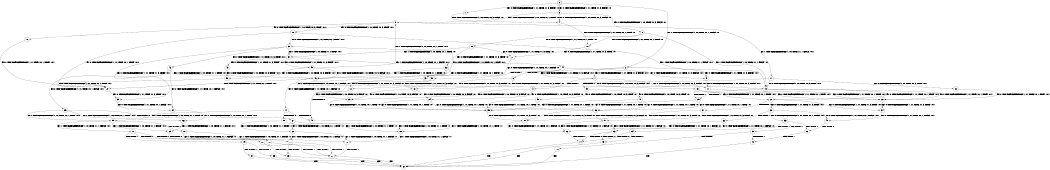 digraph BCG {
size = "7, 10.5";
center = TRUE;
node [shape = circle];
0 [peripheries = 2];
0 -> 1 [label = "EX !0 !ATOMIC_EXCH_BRANCH (1, +1, TRUE, +1, 3, FALSE) !:0:"];
0 -> 2 [label = "EX !1 !ATOMIC_EXCH_BRANCH (1, +0, TRUE, +1, 1, FALSE) !:0:"];
0 -> 3 [label = "EX !0 !ATOMIC_EXCH_BRANCH (1, +1, TRUE, +1, 3, FALSE) !:0:"];
1 -> 4 [label = "EX !0 !ATOMIC_EXCH_BRANCH (1, +0, TRUE, +0, 3, FALSE) !:0:"];
2 -> 5 [label = "EX !0 !ATOMIC_EXCH_BRANCH (1, +1, TRUE, +1, 3, FALSE) !:0:1:"];
2 -> 6 [label = "TERMINATE !1"];
2 -> 7 [label = "EX !0 !ATOMIC_EXCH_BRANCH (1, +1, TRUE, +1, 3, FALSE) !:0:1:"];
3 -> 4 [label = "EX !0 !ATOMIC_EXCH_BRANCH (1, +0, TRUE, +0, 3, FALSE) !:0:"];
3 -> 8 [label = "EX !1 !ATOMIC_EXCH_BRANCH (1, +0, TRUE, +1, 1, TRUE) !:0:"];
3 -> 9 [label = "EX !0 !ATOMIC_EXCH_BRANCH (1, +0, TRUE, +0, 3, FALSE) !:0:"];
4 -> 10 [label = "EX !0 !ATOMIC_EXCH_BRANCH (1, +1, TRUE, +0, 1, TRUE) !:0:"];
5 -> 11 [label = "EX !0 !ATOMIC_EXCH_BRANCH (1, +0, TRUE, +0, 3, FALSE) !:0:1:"];
6 -> 12 [label = "EX !0 !ATOMIC_EXCH_BRANCH (1, +1, TRUE, +1, 3, FALSE) !:0:"];
6 -> 13 [label = "EX !0 !ATOMIC_EXCH_BRANCH (1, +1, TRUE, +1, 3, FALSE) !:0:"];
7 -> 11 [label = "EX !0 !ATOMIC_EXCH_BRANCH (1, +0, TRUE, +0, 3, FALSE) !:0:1:"];
7 -> 14 [label = "TERMINATE !1"];
7 -> 15 [label = "EX !0 !ATOMIC_EXCH_BRANCH (1, +0, TRUE, +0, 3, FALSE) !:0:1:"];
8 -> 16 [label = "EX !0 !ATOMIC_EXCH_BRANCH (1, +0, TRUE, +0, 3, TRUE) !:0:1:"];
8 -> 17 [label = "EX !1 !ATOMIC_EXCH_BRANCH (1, +0, TRUE, +1, 1, FALSE) !:0:1:"];
8 -> 18 [label = "EX !0 !ATOMIC_EXCH_BRANCH (1, +0, TRUE, +0, 3, TRUE) !:0:1:"];
9 -> 10 [label = "EX !0 !ATOMIC_EXCH_BRANCH (1, +1, TRUE, +0, 1, TRUE) !:0:"];
9 -> 19 [label = "EX !1 !ATOMIC_EXCH_BRANCH (1, +0, TRUE, +1, 1, FALSE) !:0:"];
9 -> 20 [label = "EX !0 !ATOMIC_EXCH_BRANCH (1, +1, TRUE, +0, 1, TRUE) !:0:"];
10 -> 21 [label = "EX !0 !ATOMIC_EXCH_BRANCH (1, +1, TRUE, +1, 3, TRUE) !:0:"];
11 -> 22 [label = "EX !0 !ATOMIC_EXCH_BRANCH (1, +1, TRUE, +0, 1, TRUE) !:0:1:"];
12 -> 23 [label = "EX !0 !ATOMIC_EXCH_BRANCH (1, +0, TRUE, +0, 3, FALSE) !:0:"];
13 -> 23 [label = "EX !0 !ATOMIC_EXCH_BRANCH (1, +0, TRUE, +0, 3, FALSE) !:0:"];
13 -> 24 [label = "EX !0 !ATOMIC_EXCH_BRANCH (1, +0, TRUE, +0, 3, FALSE) !:0:"];
14 -> 23 [label = "EX !0 !ATOMIC_EXCH_BRANCH (1, +0, TRUE, +0, 3, FALSE) !:0:"];
14 -> 24 [label = "EX !0 !ATOMIC_EXCH_BRANCH (1, +0, TRUE, +0, 3, FALSE) !:0:"];
15 -> 22 [label = "EX !0 !ATOMIC_EXCH_BRANCH (1, +1, TRUE, +0, 1, TRUE) !:0:1:"];
15 -> 25 [label = "TERMINATE !1"];
15 -> 26 [label = "EX !0 !ATOMIC_EXCH_BRANCH (1, +1, TRUE, +0, 1, TRUE) !:0:1:"];
16 -> 27 [label = "EX !0 !ATOMIC_EXCH_BRANCH (1, +1, TRUE, +0, 1, TRUE) !:0:1:"];
17 -> 28 [label = "EX !0 !ATOMIC_EXCH_BRANCH (1, +0, TRUE, +0, 3, TRUE) !:0:1:"];
17 -> 29 [label = "TERMINATE !1"];
17 -> 19 [label = "EX !0 !ATOMIC_EXCH_BRANCH (1, +0, TRUE, +0, 3, TRUE) !:0:1:"];
18 -> 27 [label = "EX !0 !ATOMIC_EXCH_BRANCH (1, +1, TRUE, +0, 1, TRUE) !:0:1:"];
18 -> 19 [label = "EX !1 !ATOMIC_EXCH_BRANCH (1, +0, TRUE, +1, 1, FALSE) !:0:1:"];
18 -> 30 [label = "EX !0 !ATOMIC_EXCH_BRANCH (1, +1, TRUE, +0, 1, TRUE) !:0:1:"];
19 -> 22 [label = "EX !0 !ATOMIC_EXCH_BRANCH (1, +1, TRUE, +0, 1, TRUE) !:0:1:"];
19 -> 25 [label = "TERMINATE !1"];
19 -> 26 [label = "EX !0 !ATOMIC_EXCH_BRANCH (1, +1, TRUE, +0, 1, TRUE) !:0:1:"];
20 -> 21 [label = "EX !0 !ATOMIC_EXCH_BRANCH (1, +1, TRUE, +1, 3, TRUE) !:0:"];
20 -> 31 [label = "EX !1 !ATOMIC_EXCH_BRANCH (1, +0, TRUE, +1, 1, TRUE) !:0:"];
20 -> 32 [label = "EX !0 !ATOMIC_EXCH_BRANCH (1, +1, TRUE, +1, 3, TRUE) !:0:"];
21 -> 33 [label = "EX !0 !ATOMIC_EXCH_BRANCH (1, +1, TRUE, +0, 1, FALSE) !:0:"];
22 -> 34 [label = "EX !0 !ATOMIC_EXCH_BRANCH (1, +1, TRUE, +1, 3, TRUE) !:0:1:"];
23 -> 35 [label = "EX !0 !ATOMIC_EXCH_BRANCH (1, +1, TRUE, +0, 1, TRUE) !:0:"];
24 -> 35 [label = "EX !0 !ATOMIC_EXCH_BRANCH (1, +1, TRUE, +0, 1, TRUE) !:0:"];
24 -> 36 [label = "EX !0 !ATOMIC_EXCH_BRANCH (1, +1, TRUE, +0, 1, TRUE) !:0:"];
25 -> 35 [label = "EX !0 !ATOMIC_EXCH_BRANCH (1, +1, TRUE, +0, 1, TRUE) !:0:"];
25 -> 36 [label = "EX !0 !ATOMIC_EXCH_BRANCH (1, +1, TRUE, +0, 1, TRUE) !:0:"];
26 -> 34 [label = "EX !0 !ATOMIC_EXCH_BRANCH (1, +1, TRUE, +1, 3, TRUE) !:0:1:"];
26 -> 37 [label = "TERMINATE !1"];
26 -> 38 [label = "EX !0 !ATOMIC_EXCH_BRANCH (1, +1, TRUE, +1, 3, TRUE) !:0:1:"];
27 -> 39 [label = "EX !0 !ATOMIC_EXCH_BRANCH (1, +1, TRUE, +1, 3, TRUE) !:0:1:"];
28 -> 22 [label = "EX !0 !ATOMIC_EXCH_BRANCH (1, +1, TRUE, +0, 1, TRUE) !:0:1:"];
29 -> 40 [label = "EX !0 !ATOMIC_EXCH_BRANCH (1, +0, TRUE, +0, 3, TRUE) !:0:"];
29 -> 41 [label = "EX !0 !ATOMIC_EXCH_BRANCH (1, +0, TRUE, +0, 3, TRUE) !:0:"];
30 -> 39 [label = "EX !0 !ATOMIC_EXCH_BRANCH (1, +1, TRUE, +1, 3, TRUE) !:0:1:"];
30 -> 31 [label = "EX !1 !ATOMIC_EXCH_BRANCH (1, +0, TRUE, +1, 1, TRUE) !:0:1:"];
30 -> 42 [label = "EX !0 !ATOMIC_EXCH_BRANCH (1, +1, TRUE, +1, 3, TRUE) !:0:1:"];
31 -> 43 [label = "EX !0 !ATOMIC_EXCH_BRANCH (1, +1, TRUE, +1, 3, FALSE) !:0:1:"];
31 -> 44 [label = "EX !1 !ATOMIC_EXCH_BRANCH (1, +0, TRUE, +1, 1, FALSE) !:0:1:"];
31 -> 45 [label = "EX !0 !ATOMIC_EXCH_BRANCH (1, +1, TRUE, +1, 3, FALSE) !:0:1:"];
32 -> 33 [label = "EX !0 !ATOMIC_EXCH_BRANCH (1, +1, TRUE, +0, 1, FALSE) !:0:"];
32 -> 46 [label = "EX !1 !ATOMIC_EXCH_BRANCH (1, +0, TRUE, +1, 1, TRUE) !:0:"];
32 -> 47 [label = "EX !0 !ATOMIC_EXCH_BRANCH (1, +1, TRUE, +0, 1, FALSE) !:0:"];
33 -> 48 [label = "TERMINATE !0"];
34 -> 49 [label = "EX !0 !ATOMIC_EXCH_BRANCH (1, +1, TRUE, +0, 1, FALSE) !:0:1:"];
35 -> 50 [label = "EX !0 !ATOMIC_EXCH_BRANCH (1, +1, TRUE, +1, 3, TRUE) !:0:"];
36 -> 50 [label = "EX !0 !ATOMIC_EXCH_BRANCH (1, +1, TRUE, +1, 3, TRUE) !:0:"];
36 -> 51 [label = "EX !0 !ATOMIC_EXCH_BRANCH (1, +1, TRUE, +1, 3, TRUE) !:0:"];
37 -> 50 [label = "EX !0 !ATOMIC_EXCH_BRANCH (1, +1, TRUE, +1, 3, TRUE) !:0:"];
37 -> 51 [label = "EX !0 !ATOMIC_EXCH_BRANCH (1, +1, TRUE, +1, 3, TRUE) !:0:"];
38 -> 49 [label = "EX !0 !ATOMIC_EXCH_BRANCH (1, +1, TRUE, +0, 1, FALSE) !:0:1:"];
38 -> 52 [label = "TERMINATE !1"];
38 -> 53 [label = "EX !0 !ATOMIC_EXCH_BRANCH (1, +1, TRUE, +0, 1, FALSE) !:0:1:"];
39 -> 54 [label = "EX !0 !ATOMIC_EXCH_BRANCH (1, +1, TRUE, +0, 1, FALSE) !:0:1:"];
40 -> 35 [label = "EX !0 !ATOMIC_EXCH_BRANCH (1, +1, TRUE, +0, 1, TRUE) !:0:"];
41 -> 35 [label = "EX !0 !ATOMIC_EXCH_BRANCH (1, +1, TRUE, +0, 1, TRUE) !:0:"];
41 -> 36 [label = "EX !0 !ATOMIC_EXCH_BRANCH (1, +1, TRUE, +0, 1, TRUE) !:0:"];
42 -> 54 [label = "EX !0 !ATOMIC_EXCH_BRANCH (1, +1, TRUE, +0, 1, FALSE) !:0:1:"];
42 -> 46 [label = "EX !1 !ATOMIC_EXCH_BRANCH (1, +0, TRUE, +1, 1, TRUE) !:0:1:"];
42 -> 55 [label = "EX !0 !ATOMIC_EXCH_BRANCH (1, +1, TRUE, +0, 1, FALSE) !:0:1:"];
43 -> 56 [label = "EX !0 !ATOMIC_EXCH_BRANCH (1, +0, TRUE, +0, 3, FALSE) !:0:1:"];
44 -> 5 [label = "EX !0 !ATOMIC_EXCH_BRANCH (1, +1, TRUE, +1, 3, FALSE) !:0:1:"];
44 -> 57 [label = "TERMINATE !1"];
44 -> 7 [label = "EX !0 !ATOMIC_EXCH_BRANCH (1, +1, TRUE, +1, 3, FALSE) !:0:1:"];
45 -> 56 [label = "EX !0 !ATOMIC_EXCH_BRANCH (1, +0, TRUE, +0, 3, FALSE) !:0:1:"];
45 -> 8 [label = "EX !1 !ATOMIC_EXCH_BRANCH (1, +0, TRUE, +1, 1, TRUE) !:0:1:"];
45 -> 46 [label = "EX !0 !ATOMIC_EXCH_BRANCH (1, +0, TRUE, +0, 3, FALSE) !:0:1:"];
46 -> 27 [label = "EX !0 !ATOMIC_EXCH_BRANCH (1, +1, TRUE, +0, 1, TRUE) !:0:1:"];
46 -> 19 [label = "EX !1 !ATOMIC_EXCH_BRANCH (1, +0, TRUE, +1, 1, FALSE) !:0:1:"];
46 -> 30 [label = "EX !0 !ATOMIC_EXCH_BRANCH (1, +1, TRUE, +0, 1, TRUE) !:0:1:"];
47 -> 48 [label = "TERMINATE !0"];
47 -> 58 [label = "TERMINATE !0"];
47 -> 59 [label = "EX !1 !ATOMIC_EXCH_BRANCH (1, +0, TRUE, +1, 1, TRUE) !:0:"];
48 -> 60 [label = "EX !1 !ATOMIC_EXCH_BRANCH (1, +0, TRUE, +1, 1, TRUE) !:1:"];
49 -> 61 [label = "TERMINATE !0"];
50 -> 62 [label = "EX !0 !ATOMIC_EXCH_BRANCH (1, +1, TRUE, +0, 1, FALSE) !:0:"];
51 -> 62 [label = "EX !0 !ATOMIC_EXCH_BRANCH (1, +1, TRUE, +0, 1, FALSE) !:0:"];
51 -> 63 [label = "EX !0 !ATOMIC_EXCH_BRANCH (1, +1, TRUE, +0, 1, FALSE) !:0:"];
52 -> 62 [label = "EX !0 !ATOMIC_EXCH_BRANCH (1, +1, TRUE, +0, 1, FALSE) !:0:"];
52 -> 63 [label = "EX !0 !ATOMIC_EXCH_BRANCH (1, +1, TRUE, +0, 1, FALSE) !:0:"];
53 -> 61 [label = "TERMINATE !0"];
53 -> 64 [label = "TERMINATE !1"];
53 -> 65 [label = "TERMINATE !0"];
54 -> 66 [label = "EX !1 !ATOMIC_EXCH_BRANCH (1, +0, TRUE, +1, 1, TRUE) !:0:1:"];
55 -> 66 [label = "EX !1 !ATOMIC_EXCH_BRANCH (1, +0, TRUE, +1, 1, TRUE) !:0:1:"];
55 -> 67 [label = "TERMINATE !0"];
55 -> 59 [label = "EX !1 !ATOMIC_EXCH_BRANCH (1, +0, TRUE, +1, 1, TRUE) !:0:1:"];
56 -> 27 [label = "EX !0 !ATOMIC_EXCH_BRANCH (1, +1, TRUE, +0, 1, TRUE) !:0:1:"];
57 -> 12 [label = "EX !0 !ATOMIC_EXCH_BRANCH (1, +1, TRUE, +1, 3, FALSE) !:0:"];
57 -> 13 [label = "EX !0 !ATOMIC_EXCH_BRANCH (1, +1, TRUE, +1, 3, FALSE) !:0:"];
58 -> 60 [label = "EX !1 !ATOMIC_EXCH_BRANCH (1, +0, TRUE, +1, 1, TRUE) !:1:"];
58 -> 68 [label = "EX !1 !ATOMIC_EXCH_BRANCH (1, +0, TRUE, +1, 1, TRUE) !:1:"];
59 -> 69 [label = "EX !1 !ATOMIC_EXCH_BRANCH (1, +0, TRUE, +1, 1, FALSE) !:0:1:"];
59 -> 70 [label = "TERMINATE !0"];
59 -> 71 [label = "EX !1 !ATOMIC_EXCH_BRANCH (1, +0, TRUE, +1, 1, FALSE) !:0:1:"];
60 -> 72 [label = "EX !1 !ATOMIC_EXCH_BRANCH (1, +0, TRUE, +1, 1, FALSE) !:1:"];
61 -> 73 [label = "TERMINATE !1"];
62 -> 74 [label = "TERMINATE !0"];
63 -> 74 [label = "TERMINATE !0"];
63 -> 75 [label = "TERMINATE !0"];
64 -> 74 [label = "TERMINATE !0"];
64 -> 75 [label = "TERMINATE !0"];
65 -> 73 [label = "TERMINATE !1"];
65 -> 76 [label = "TERMINATE !1"];
66 -> 69 [label = "EX !1 !ATOMIC_EXCH_BRANCH (1, +0, TRUE, +1, 1, FALSE) !:0:1:"];
67 -> 60 [label = "EX !1 !ATOMIC_EXCH_BRANCH (1, +0, TRUE, +1, 1, TRUE) !:1:"];
67 -> 68 [label = "EX !1 !ATOMIC_EXCH_BRANCH (1, +0, TRUE, +1, 1, TRUE) !:1:"];
68 -> 72 [label = "EX !1 !ATOMIC_EXCH_BRANCH (1, +0, TRUE, +1, 1, FALSE) !:1:"];
68 -> 77 [label = "EX !1 !ATOMIC_EXCH_BRANCH (1, +0, TRUE, +1, 1, FALSE) !:1:"];
69 -> 78 [label = "TERMINATE !0"];
70 -> 72 [label = "EX !1 !ATOMIC_EXCH_BRANCH (1, +0, TRUE, +1, 1, FALSE) !:1:"];
70 -> 77 [label = "EX !1 !ATOMIC_EXCH_BRANCH (1, +0, TRUE, +1, 1, FALSE) !:1:"];
71 -> 78 [label = "TERMINATE !0"];
71 -> 79 [label = "TERMINATE !1"];
71 -> 80 [label = "TERMINATE !0"];
72 -> 81 [label = "TERMINATE !1"];
73 -> 82 [label = "exit"];
74 -> 82 [label = "exit"];
75 -> 82 [label = "exit"];
76 -> 82 [label = "exit"];
77 -> 81 [label = "TERMINATE !1"];
77 -> 83 [label = "TERMINATE !1"];
78 -> 81 [label = "TERMINATE !1"];
79 -> 84 [label = "TERMINATE !0"];
79 -> 85 [label = "TERMINATE !0"];
80 -> 81 [label = "TERMINATE !1"];
80 -> 83 [label = "TERMINATE !1"];
81 -> 82 [label = "exit"];
83 -> 82 [label = "exit"];
84 -> 82 [label = "exit"];
85 -> 82 [label = "exit"];
}
